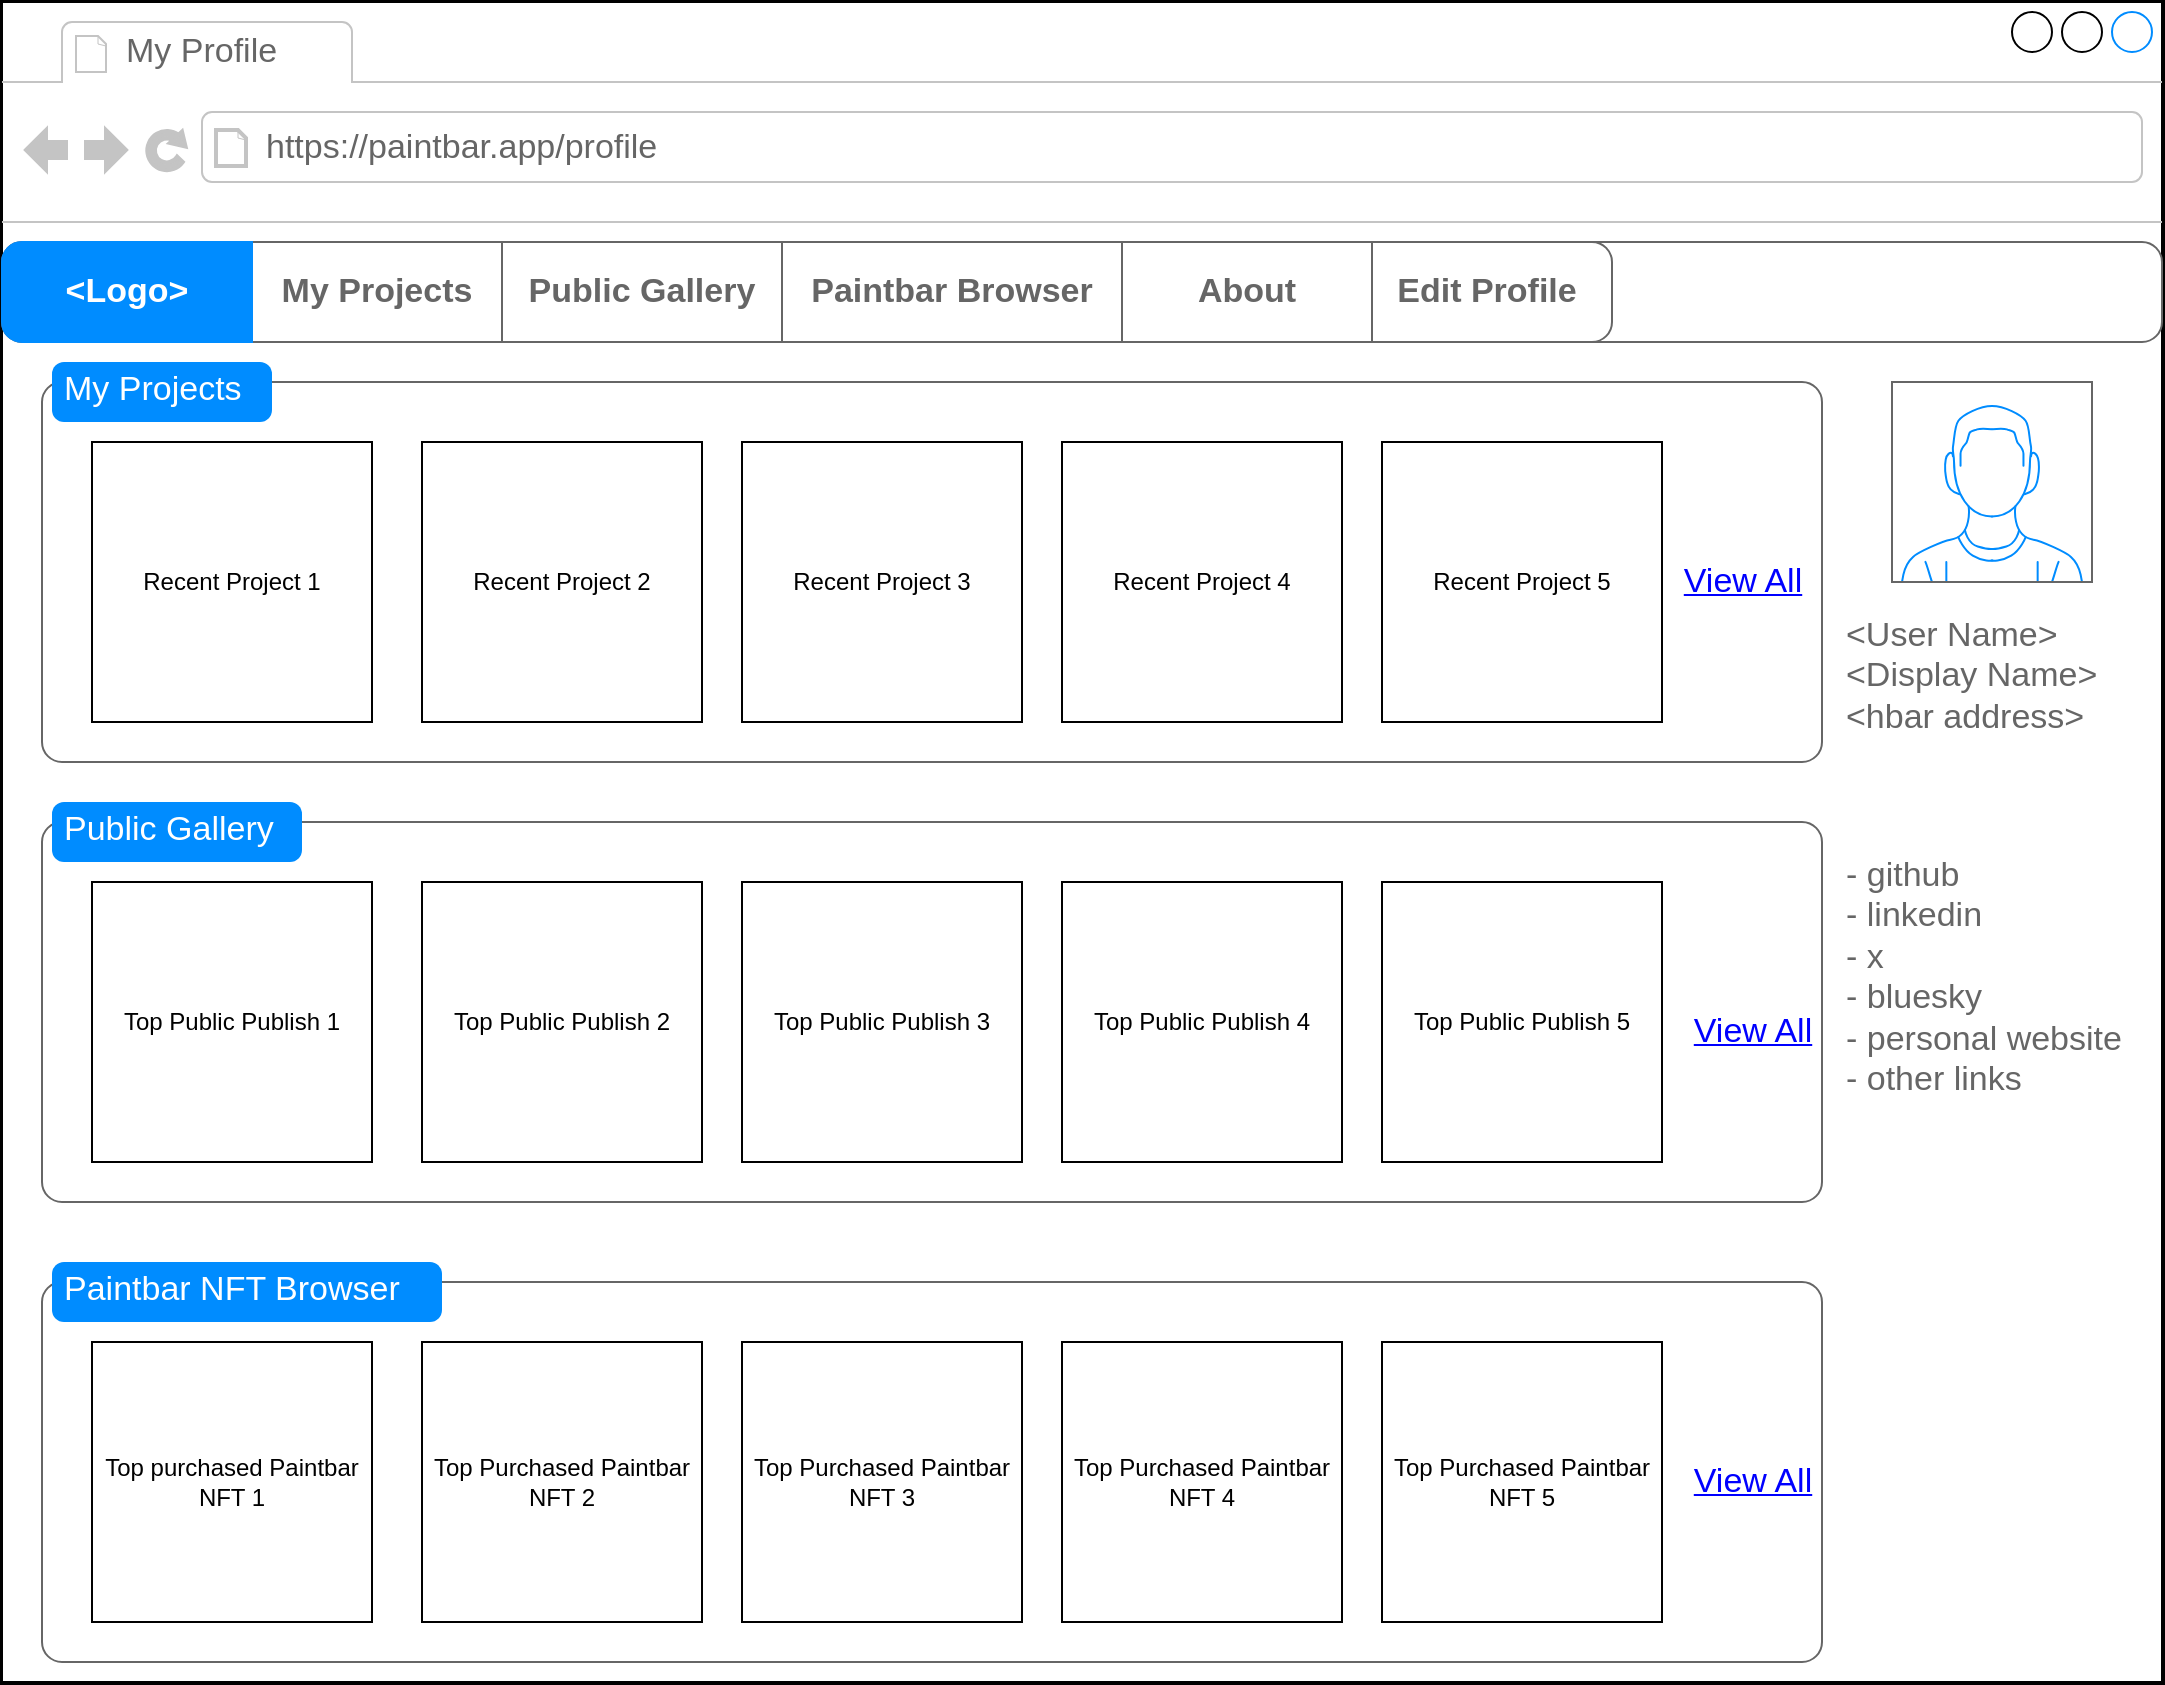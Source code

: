 <mxfile version="22.1.22" type="embed">
  <diagram id="-Z9XSBhgMuNzceE0SQdS" name="Page-1">
    <mxGraphModel dx="2010" dy="799" grid="1" gridSize="10" guides="1" tooltips="1" connect="1" arrows="1" fold="1" page="1" pageScale="1" pageWidth="850" pageHeight="1100" background="#000000" math="0" shadow="0">
      <root>
        <mxCell id="0" />
        <mxCell id="1" parent="0" />
        <mxCell id="2" value="" style="strokeWidth=1;shadow=0;dashed=0;align=center;html=1;shape=mxgraph.mockup.containers.browserWindow;rSize=0;strokeColor2=#008cff;strokeColor3=#c4c4c4;mainText=,;recursiveResize=0;" parent="1" vertex="1">
          <mxGeometry x="-470" y="20" width="1080" height="840" as="geometry" />
        </mxCell>
        <mxCell id="3" value="My Profile" style="strokeWidth=1;shadow=0;dashed=0;align=center;html=1;shape=mxgraph.mockup.containers.anchor;fontSize=17;fontColor=#666666;align=left;whiteSpace=wrap;" parent="2" vertex="1">
          <mxGeometry x="60" y="12" width="240" height="26" as="geometry" />
        </mxCell>
        <mxCell id="4" value="https://paintbar.app/profile" style="strokeWidth=1;shadow=0;dashed=0;align=center;html=1;shape=mxgraph.mockup.containers.anchor;rSize=0;fontSize=17;fontColor=#666666;align=left;" parent="2" vertex="1">
          <mxGeometry x="130" y="60" width="250" height="26" as="geometry" />
        </mxCell>
        <mxCell id="6" value="" style="verticalLabelPosition=bottom;shadow=0;dashed=0;align=center;html=1;verticalAlign=top;strokeWidth=1;shape=mxgraph.mockup.containers.userMale;strokeColor=#666666;strokeColor2=#008cff;" vertex="1" parent="2">
          <mxGeometry x="945" y="190" width="100" height="100" as="geometry" />
        </mxCell>
        <mxCell id="15" value="" style="shape=mxgraph.mockup.containers.marginRect;rectMarginTop=10;strokeColor=#666666;strokeWidth=1;dashed=0;rounded=1;arcSize=5;recursiveResize=0;html=1;whiteSpace=wrap;" vertex="1" parent="2">
          <mxGeometry x="20" y="180" width="890" height="200" as="geometry" />
        </mxCell>
        <mxCell id="16" value="My Projects" style="shape=rect;strokeColor=none;fillColor=#008cff;strokeWidth=1;dashed=0;rounded=1;arcSize=20;fontColor=#ffffff;fontSize=17;spacing=2;spacingTop=-2;align=left;autosize=1;spacingLeft=4;resizeWidth=0;resizeHeight=0;perimeter=none;html=1;whiteSpace=wrap;" vertex="1" parent="15">
          <mxGeometry x="5" width="110" height="30" as="geometry" />
        </mxCell>
        <mxCell id="60" value="Recent Project 1" style="whiteSpace=wrap;html=1;aspect=fixed;" vertex="1" parent="15">
          <mxGeometry x="25" y="40" width="140" height="140" as="geometry" />
        </mxCell>
        <mxCell id="61" value="Recent Project 2" style="whiteSpace=wrap;html=1;aspect=fixed;" vertex="1" parent="15">
          <mxGeometry x="190" y="40" width="140" height="140" as="geometry" />
        </mxCell>
        <mxCell id="62" value="Recent Project 3" style="whiteSpace=wrap;html=1;aspect=fixed;" vertex="1" parent="15">
          <mxGeometry x="350" y="40" width="140" height="140" as="geometry" />
        </mxCell>
        <mxCell id="63" value="Recent Project 4" style="whiteSpace=wrap;html=1;aspect=fixed;" vertex="1" parent="15">
          <mxGeometry x="510" y="40" width="140" height="140" as="geometry" />
        </mxCell>
        <mxCell id="64" value="Recent Project 5" style="whiteSpace=wrap;html=1;aspect=fixed;" vertex="1" parent="15">
          <mxGeometry x="670" y="40" width="140" height="140" as="geometry" />
        </mxCell>
        <mxCell id="77" value="View All" style="shape=rectangle;strokeColor=none;fillColor=none;linkText=;fontSize=17;fontColor=#0000ff;fontStyle=4;html=1;align=center;" vertex="1" parent="15">
          <mxGeometry x="825" y="95" width="50" height="30" as="geometry" />
        </mxCell>
        <mxCell id="17" value="" style="shape=mxgraph.mockup.containers.marginRect;rectMarginTop=10;strokeColor=#666666;strokeWidth=1;dashed=0;rounded=1;arcSize=5;recursiveResize=0;html=1;whiteSpace=wrap;" vertex="1" parent="2">
          <mxGeometry x="20" y="400" width="890" height="200" as="geometry" />
        </mxCell>
        <mxCell id="18" value="Public Gallery" style="shape=rect;strokeColor=none;fillColor=#008cff;strokeWidth=1;dashed=0;rounded=1;arcSize=20;fontColor=#ffffff;fontSize=17;spacing=2;spacingTop=-2;align=left;autosize=1;spacingLeft=4;resizeWidth=0;resizeHeight=0;perimeter=none;html=1;whiteSpace=wrap;" vertex="1" parent="17">
          <mxGeometry x="5" width="125" height="30" as="geometry" />
        </mxCell>
        <mxCell id="65" value="Top Public Publish 1" style="whiteSpace=wrap;html=1;aspect=fixed;" vertex="1" parent="17">
          <mxGeometry x="25" y="40" width="140" height="140" as="geometry" />
        </mxCell>
        <mxCell id="66" value="Top Public Publish 2" style="whiteSpace=wrap;html=1;aspect=fixed;" vertex="1" parent="17">
          <mxGeometry x="190" y="40" width="140" height="140" as="geometry" />
        </mxCell>
        <mxCell id="67" value="Top Public Publish 3" style="whiteSpace=wrap;html=1;aspect=fixed;" vertex="1" parent="17">
          <mxGeometry x="350" y="40" width="140" height="140" as="geometry" />
        </mxCell>
        <mxCell id="68" value="Top Public Publish 4" style="whiteSpace=wrap;html=1;aspect=fixed;" vertex="1" parent="17">
          <mxGeometry x="510" y="40" width="140" height="140" as="geometry" />
        </mxCell>
        <mxCell id="69" value="Top Public Publish 5" style="whiteSpace=wrap;html=1;aspect=fixed;" vertex="1" parent="17">
          <mxGeometry x="670" y="40" width="140" height="140" as="geometry" />
        </mxCell>
        <mxCell id="78" value="View All" style="shape=rectangle;strokeColor=none;fillColor=none;linkText=;fontSize=17;fontColor=#0000ff;fontStyle=4;html=1;align=center;" vertex="1" parent="17">
          <mxGeometry x="830" y="100" width="50" height="30" as="geometry" />
        </mxCell>
        <mxCell id="19" value="" style="shape=mxgraph.mockup.containers.marginRect;rectMarginTop=10;strokeColor=#666666;strokeWidth=1;dashed=0;rounded=1;arcSize=5;recursiveResize=0;html=1;whiteSpace=wrap;" vertex="1" parent="2">
          <mxGeometry x="20" y="630" width="890" height="200" as="geometry" />
        </mxCell>
        <mxCell id="20" value="Paintbar NFT Browser" style="shape=rect;strokeColor=none;fillColor=#008cff;strokeWidth=1;dashed=0;rounded=1;arcSize=20;fontColor=#ffffff;fontSize=17;spacing=2;spacingTop=-2;align=left;autosize=1;spacingLeft=4;resizeWidth=0;resizeHeight=0;perimeter=none;html=1;whiteSpace=wrap;" vertex="1" parent="19">
          <mxGeometry x="5" width="195" height="30" as="geometry" />
        </mxCell>
        <mxCell id="70" value="Top purchased Paintbar NFT 1" style="whiteSpace=wrap;html=1;aspect=fixed;" vertex="1" parent="19">
          <mxGeometry x="25" y="40" width="140" height="140" as="geometry" />
        </mxCell>
        <mxCell id="71" value="Top Purchased Paintbar NFT 2" style="whiteSpace=wrap;html=1;aspect=fixed;" vertex="1" parent="19">
          <mxGeometry x="190" y="40" width="140" height="140" as="geometry" />
        </mxCell>
        <mxCell id="72" value="Top Purchased Paintbar NFT 3" style="whiteSpace=wrap;html=1;aspect=fixed;" vertex="1" parent="19">
          <mxGeometry x="350" y="40" width="140" height="140" as="geometry" />
        </mxCell>
        <mxCell id="73" value="Top Purchased Paintbar NFT 4" style="whiteSpace=wrap;html=1;aspect=fixed;" vertex="1" parent="19">
          <mxGeometry x="510" y="40" width="140" height="140" as="geometry" />
        </mxCell>
        <mxCell id="74" value="Top Purchased Paintbar NFT 5" style="whiteSpace=wrap;html=1;aspect=fixed;" vertex="1" parent="19">
          <mxGeometry x="670" y="40" width="140" height="140" as="geometry" />
        </mxCell>
        <mxCell id="79" value="View All" style="shape=rectangle;strokeColor=none;fillColor=none;linkText=;fontSize=17;fontColor=#0000ff;fontStyle=4;html=1;align=center;" vertex="1" parent="19">
          <mxGeometry x="830" y="95" width="50" height="30" as="geometry" />
        </mxCell>
        <mxCell id="47" value="" style="strokeWidth=1;shadow=0;dashed=0;align=center;html=1;shape=mxgraph.mockup.rrect;rSize=10;fillColor=#ffffff;strokeColor=#666666;" vertex="1" parent="2">
          <mxGeometry y="120" width="1080" height="50" as="geometry" />
        </mxCell>
        <mxCell id="48" value="My Projects" style="strokeColor=inherit;fillColor=inherit;gradientColor=inherit;strokeWidth=1;shadow=0;dashed=0;align=center;html=1;shape=mxgraph.mockup.rrect;rSize=0;fontSize=17;fontColor=#666666;fontStyle=1;resizeHeight=1;whiteSpace=wrap;" vertex="1" parent="47">
          <mxGeometry width="125" height="50" relative="1" as="geometry">
            <mxPoint x="125" as="offset" />
          </mxGeometry>
        </mxCell>
        <mxCell id="49" value="Public Gallery" style="strokeColor=inherit;fillColor=inherit;gradientColor=inherit;strokeWidth=1;shadow=0;dashed=0;align=center;html=1;shape=mxgraph.mockup.rrect;rSize=0;fontSize=17;fontColor=#666666;fontStyle=1;resizeHeight=1;whiteSpace=wrap;" vertex="1" parent="47">
          <mxGeometry width="140" height="50" relative="1" as="geometry">
            <mxPoint x="250" as="offset" />
          </mxGeometry>
        </mxCell>
        <mxCell id="50" value="Edit Profile" style="strokeColor=inherit;fillColor=inherit;gradientColor=inherit;strokeWidth=1;shadow=0;dashed=0;align=center;html=1;shape=mxgraph.mockup.rightButton;rSize=10;fontSize=17;fontColor=#666666;fontStyle=1;resizeHeight=1;whiteSpace=wrap;" vertex="1" parent="47">
          <mxGeometry x="1" width="125" height="50" relative="1" as="geometry">
            <mxPoint x="-400" as="offset" />
          </mxGeometry>
        </mxCell>
        <mxCell id="51" value="&amp;lt;Logo&amp;gt;" style="strokeWidth=1;shadow=0;dashed=0;align=center;html=1;shape=mxgraph.mockup.leftButton;rSize=10;fontSize=17;fontColor=#ffffff;fontStyle=1;fillColor=#008cff;strokeColor=#008cff;resizeHeight=1;whiteSpace=wrap;" vertex="1" parent="47">
          <mxGeometry width="125" height="50" relative="1" as="geometry" />
        </mxCell>
        <mxCell id="54" value="Paintbar Browser" style="strokeColor=inherit;fillColor=inherit;gradientColor=inherit;strokeWidth=1;shadow=0;dashed=0;align=center;html=1;shape=mxgraph.mockup.rrect;rSize=0;fontSize=17;fontColor=#666666;fontStyle=1;resizeHeight=1;whiteSpace=wrap;" vertex="1" parent="47">
          <mxGeometry width="170" height="50" relative="1" as="geometry">
            <mxPoint x="390" as="offset" />
          </mxGeometry>
        </mxCell>
        <mxCell id="55" value="About" style="strokeColor=inherit;fillColor=inherit;gradientColor=inherit;strokeWidth=1;shadow=0;dashed=0;align=center;html=1;shape=mxgraph.mockup.rrect;rSize=0;fontSize=17;fontColor=#666666;fontStyle=1;resizeHeight=1;whiteSpace=wrap;" vertex="1" parent="47">
          <mxGeometry width="125" height="50" relative="1" as="geometry">
            <mxPoint x="560" as="offset" />
          </mxGeometry>
        </mxCell>
        <mxCell id="58" value="- github&lt;br&gt;- linkedin&lt;br&gt;- x&lt;br&gt;- bluesky&lt;br&gt;- personal website&lt;br&gt;- other links" style="strokeWidth=1;shadow=0;dashed=0;align=center;html=1;shape=mxgraph.mockup.text.bulletedList;textColor=#666666;mainText=,,,,;textSize=17;bulletStyle=none;strokeColor=none;fillColor=none;align=left;verticalAlign=top;fontSize=17;fontColor=#666666;" vertex="1" parent="2">
          <mxGeometry x="920" y="420" width="150" height="135" as="geometry" />
        </mxCell>
        <mxCell id="59" value="&amp;lt;User Name&amp;gt;&lt;br&gt;&amp;lt;Display Name&amp;gt;&lt;br&gt;&amp;lt;hbar address&amp;gt;" style="strokeWidth=1;shadow=0;dashed=0;align=center;html=1;shape=mxgraph.mockup.text.bulletedList;textColor=#666666;mainText=,,,,;textSize=17;bulletStyle=none;strokeColor=none;fillColor=none;align=left;verticalAlign=top;fontSize=17;fontColor=#666666;" vertex="1" parent="2">
          <mxGeometry x="920" y="300" width="150" height="50" as="geometry" />
        </mxCell>
      </root>
    </mxGraphModel>
  </diagram>
</mxfile>
